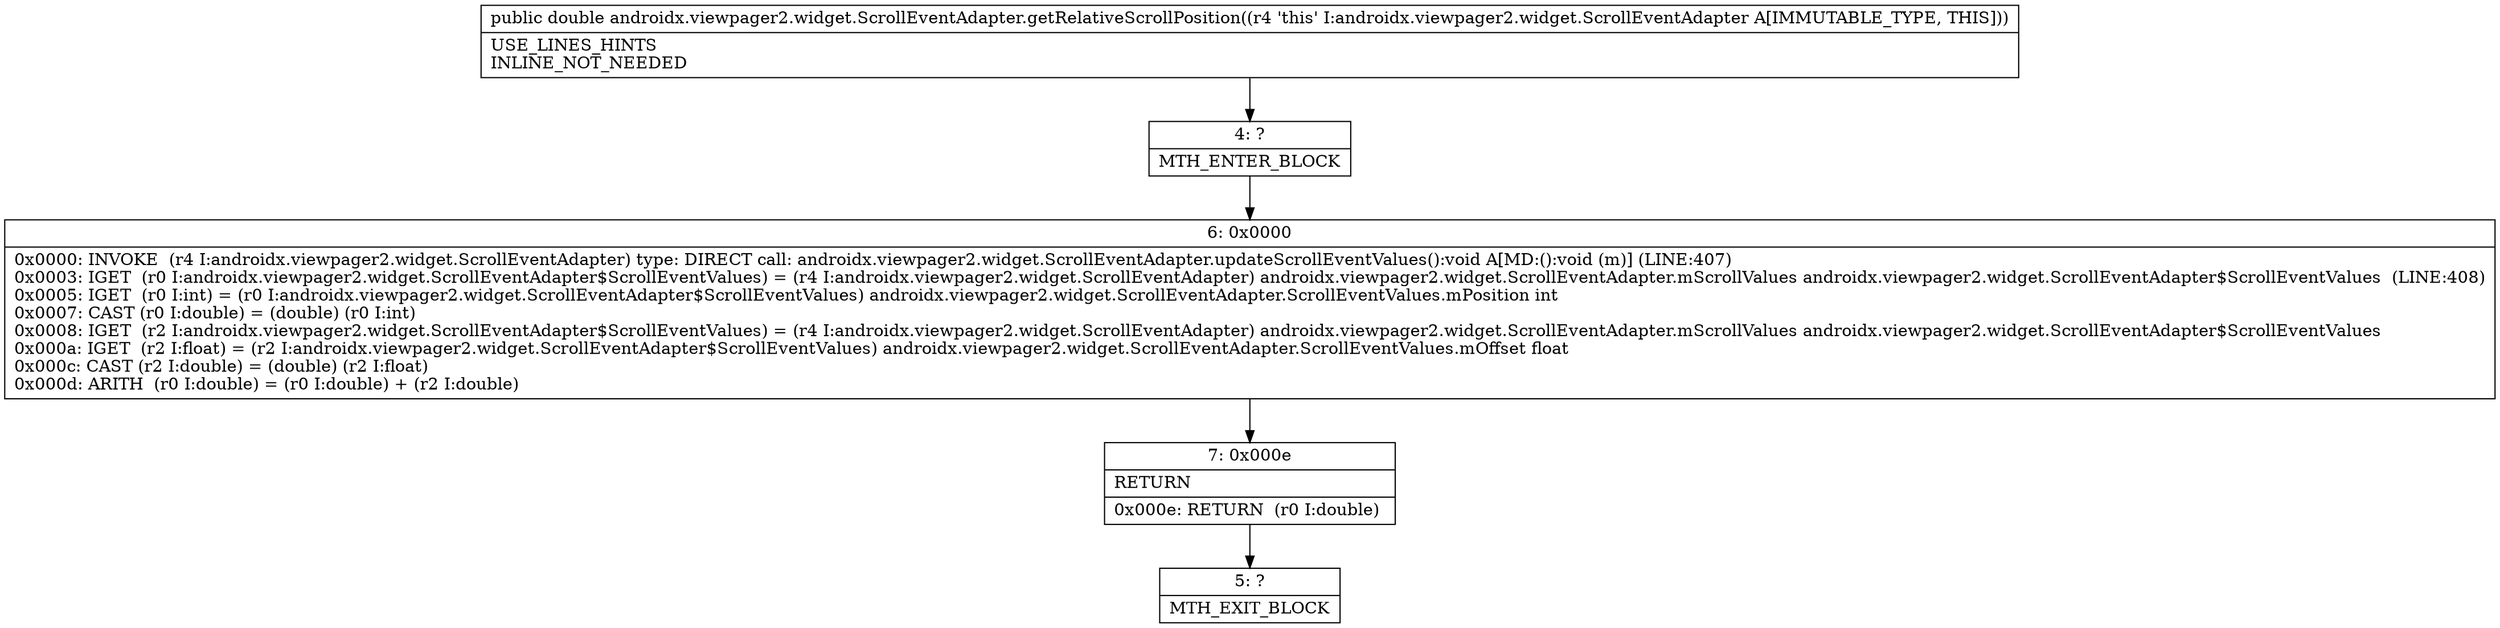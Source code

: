 digraph "CFG forandroidx.viewpager2.widget.ScrollEventAdapter.getRelativeScrollPosition()D" {
Node_4 [shape=record,label="{4\:\ ?|MTH_ENTER_BLOCK\l}"];
Node_6 [shape=record,label="{6\:\ 0x0000|0x0000: INVOKE  (r4 I:androidx.viewpager2.widget.ScrollEventAdapter) type: DIRECT call: androidx.viewpager2.widget.ScrollEventAdapter.updateScrollEventValues():void A[MD:():void (m)] (LINE:407)\l0x0003: IGET  (r0 I:androidx.viewpager2.widget.ScrollEventAdapter$ScrollEventValues) = (r4 I:androidx.viewpager2.widget.ScrollEventAdapter) androidx.viewpager2.widget.ScrollEventAdapter.mScrollValues androidx.viewpager2.widget.ScrollEventAdapter$ScrollEventValues  (LINE:408)\l0x0005: IGET  (r0 I:int) = (r0 I:androidx.viewpager2.widget.ScrollEventAdapter$ScrollEventValues) androidx.viewpager2.widget.ScrollEventAdapter.ScrollEventValues.mPosition int \l0x0007: CAST (r0 I:double) = (double) (r0 I:int) \l0x0008: IGET  (r2 I:androidx.viewpager2.widget.ScrollEventAdapter$ScrollEventValues) = (r4 I:androidx.viewpager2.widget.ScrollEventAdapter) androidx.viewpager2.widget.ScrollEventAdapter.mScrollValues androidx.viewpager2.widget.ScrollEventAdapter$ScrollEventValues \l0x000a: IGET  (r2 I:float) = (r2 I:androidx.viewpager2.widget.ScrollEventAdapter$ScrollEventValues) androidx.viewpager2.widget.ScrollEventAdapter.ScrollEventValues.mOffset float \l0x000c: CAST (r2 I:double) = (double) (r2 I:float) \l0x000d: ARITH  (r0 I:double) = (r0 I:double) + (r2 I:double) \l}"];
Node_7 [shape=record,label="{7\:\ 0x000e|RETURN\l|0x000e: RETURN  (r0 I:double) \l}"];
Node_5 [shape=record,label="{5\:\ ?|MTH_EXIT_BLOCK\l}"];
MethodNode[shape=record,label="{public double androidx.viewpager2.widget.ScrollEventAdapter.getRelativeScrollPosition((r4 'this' I:androidx.viewpager2.widget.ScrollEventAdapter A[IMMUTABLE_TYPE, THIS]))  | USE_LINES_HINTS\lINLINE_NOT_NEEDED\l}"];
MethodNode -> Node_4;Node_4 -> Node_6;
Node_6 -> Node_7;
Node_7 -> Node_5;
}

